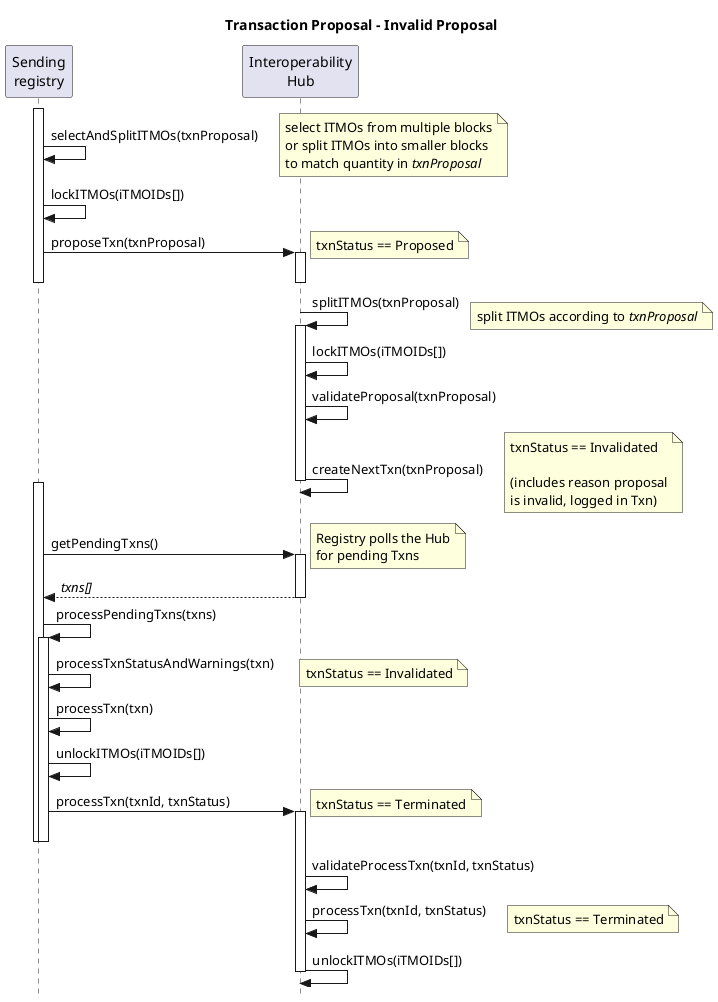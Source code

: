 @startuml TxnProposal_Invalid_Sequence

title Transaction Proposal - Invalid Proposal

skinparam style strictuml

participant "Sending\nregistry" as Sender
participant "Interoperability\nHub" as Hub

activate Sender
Sender -> Sender: selectAndSplitITMOs(txnProposal)
note right: select ITMOs from multiple blocks\nor split ITMOs into smaller blocks\nto match quantity in //txnProposal//


Sender -> Sender: lockITMOs(iTMOIDs[])
Sender -> Hub++ : proposeTxn(txnProposal)
note right: txnStatus == Proposed
deactivate Sender
deactivate Hub

Hub -> Hub++: splitITMOs(txnProposal)
note right: split ITMOs according to //txnProposal//
Hub -> Hub: lockITMOs(iTMOIDs[])
Hub -> Hub: validateProposal(txnProposal)
Hub -> Hub--: createNextTxn(txnProposal)
note right: txnStatus == Invalidated\n\n(includes reason proposal\nis invalid, logged in Txn)

activate Sender
Sender -> Hub++ : getPendingTxns()
note right: Registry polls the Hub\nfor pending Txns

Sender <-- Hub: //txns[]//
deactivate Hub

Sender -> Sender: processPendingTxns(txns)
activate Sender
Sender -> Sender: processTxnStatusAndWarnings(txn)
note right: txnStatus == Invalidated

Sender -> Sender: processTxn(txn)
Sender -> Sender: unlockITMOs(iTMOIDs[])

Sender -> Hub++: processTxn(txnId, txnStatus)
note right: txnStatus == Terminated
deactivate Sender
deactivate Sender
Hub -> Hub: validateProcessTxn(txnId, txnStatus)
Hub -> Hub: processTxn(txnId, txnStatus)
note right: txnStatus == Terminated
Hub -> Hub--: unlockITMOs(iTMOIDs[])

@enduml
